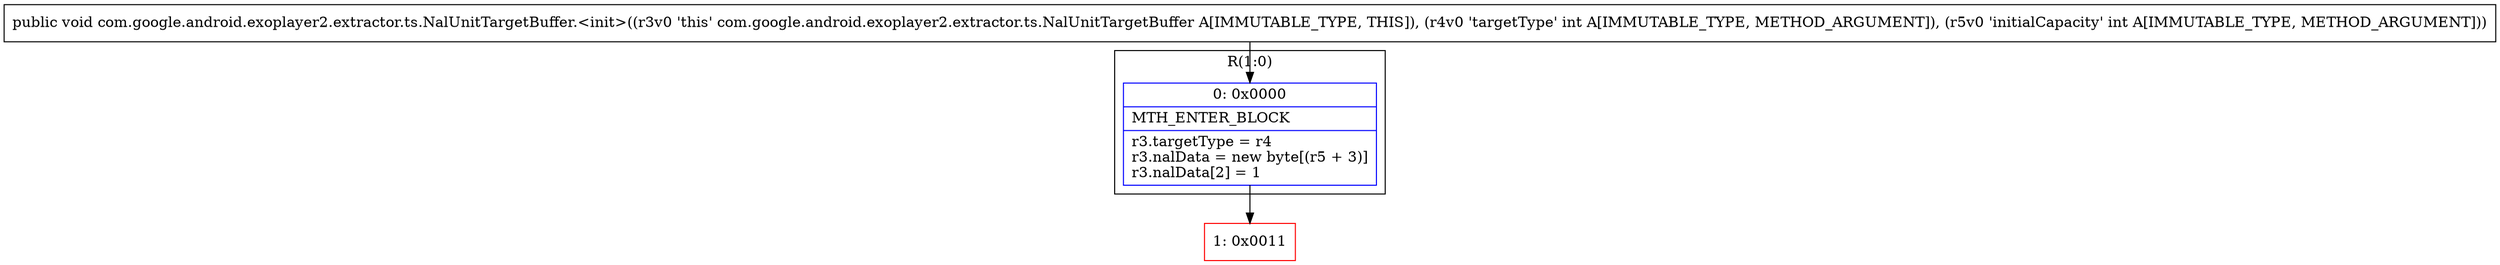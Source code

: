 digraph "CFG forcom.google.android.exoplayer2.extractor.ts.NalUnitTargetBuffer.\<init\>(II)V" {
subgraph cluster_Region_1682337624 {
label = "R(1:0)";
node [shape=record,color=blue];
Node_0 [shape=record,label="{0\:\ 0x0000|MTH_ENTER_BLOCK\l|r3.targetType = r4\lr3.nalData = new byte[(r5 + 3)]\lr3.nalData[2] = 1\l}"];
}
Node_1 [shape=record,color=red,label="{1\:\ 0x0011}"];
MethodNode[shape=record,label="{public void com.google.android.exoplayer2.extractor.ts.NalUnitTargetBuffer.\<init\>((r3v0 'this' com.google.android.exoplayer2.extractor.ts.NalUnitTargetBuffer A[IMMUTABLE_TYPE, THIS]), (r4v0 'targetType' int A[IMMUTABLE_TYPE, METHOD_ARGUMENT]), (r5v0 'initialCapacity' int A[IMMUTABLE_TYPE, METHOD_ARGUMENT])) }"];
MethodNode -> Node_0;
Node_0 -> Node_1;
}

